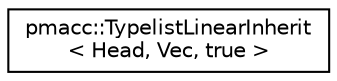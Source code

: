 digraph "Graphical Class Hierarchy"
{
 // LATEX_PDF_SIZE
  edge [fontname="Helvetica",fontsize="10",labelfontname="Helvetica",labelfontsize="10"];
  node [fontname="Helvetica",fontsize="10",shape=record];
  rankdir="LR";
  Node0 [label="pmacc::TypelistLinearInherit\l\< Head, Vec, true \>",height=0.2,width=0.4,color="black", fillcolor="white", style="filled",URL="$structpmacc_1_1_typelist_linear_inherit_3_01_head_00_01_vec_00_01true_01_4.html",tooltip="Rule if Vec is empty but Head is valid."];
}
